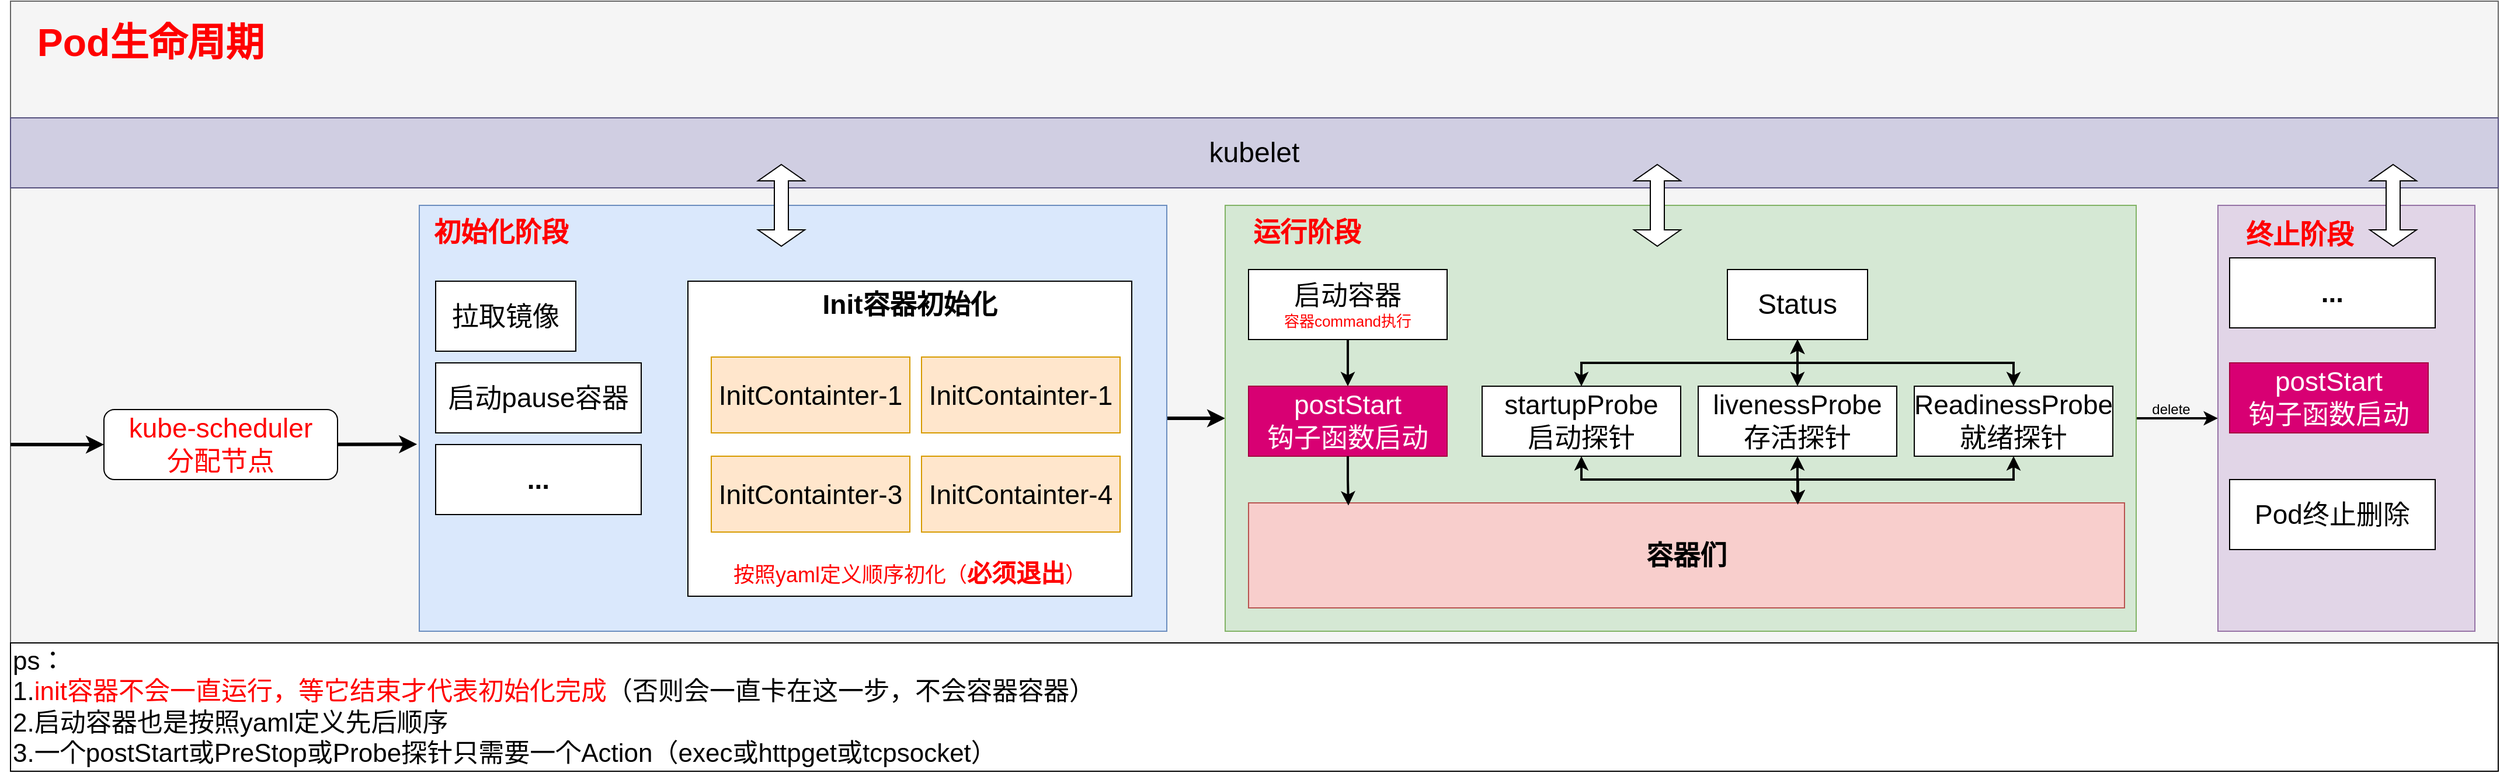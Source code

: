 <mxfile version="24.7.16">
  <diagram name="第 1 页" id="zCZdJIaw3_ZvLq5_sB6d">
    <mxGraphModel dx="3486" dy="1439" grid="1" gridSize="10" guides="1" tooltips="1" connect="1" arrows="1" fold="1" page="1" pageScale="1" pageWidth="827" pageHeight="1169" math="0" shadow="0">
      <root>
        <mxCell id="0" />
        <mxCell id="1" parent="0" />
        <mxCell id="tDF0fSocdjsi6N1dQKBj-62" value="" style="rounded=0;whiteSpace=wrap;html=1;fillColor=#f5f5f5;fontColor=#333333;strokeColor=#666666;" parent="1" vertex="1">
          <mxGeometry x="-70" y="140" width="2130" height="550" as="geometry" />
        </mxCell>
        <mxCell id="tDF0fSocdjsi6N1dQKBj-3" value="" style="endArrow=classic;html=1;rounded=0;strokeWidth=3;entryX=-0.003;entryY=0.561;entryDx=0;entryDy=0;entryPerimeter=0;" parent="1" source="tDF0fSocdjsi6N1dQKBj-4" target="tDF0fSocdjsi6N1dQKBj-6" edge="1">
          <mxGeometry width="50" height="50" relative="1" as="geometry">
            <mxPoint x="-70" y="520" as="sourcePoint" />
            <mxPoint x="250" y="520" as="targetPoint" />
          </mxGeometry>
        </mxCell>
        <mxCell id="tDF0fSocdjsi6N1dQKBj-5" value="" style="endArrow=classic;html=1;rounded=0;strokeWidth=3;" parent="1" target="tDF0fSocdjsi6N1dQKBj-4" edge="1">
          <mxGeometry width="50" height="50" relative="1" as="geometry">
            <mxPoint x="-70" y="520" as="sourcePoint" />
            <mxPoint x="250" y="520" as="targetPoint" />
          </mxGeometry>
        </mxCell>
        <mxCell id="tDF0fSocdjsi6N1dQKBj-4" value="&lt;div style=&quot;font-size: 23px;&quot;&gt;&lt;font color=&quot;#ff0000&quot; style=&quot;font-size: 23px;&quot;&gt;kube-scheduler&lt;/font&gt;&lt;/div&gt;&lt;div style=&quot;font-size: 23px;&quot;&gt;&lt;font color=&quot;#ff0000&quot; style=&quot;font-size: 23px;&quot;&gt;分配节点&lt;/font&gt;&lt;/div&gt;" style="rounded=1;whiteSpace=wrap;html=1;fillColor=default;" parent="1" vertex="1">
          <mxGeometry x="10" y="490" width="200" height="60" as="geometry" />
        </mxCell>
        <mxCell id="tDF0fSocdjsi6N1dQKBj-10" style="edgeStyle=orthogonalEdgeStyle;rounded=0;orthogonalLoop=1;jettySize=auto;html=1;exitX=1;exitY=0.5;exitDx=0;exitDy=0;entryX=0;entryY=0.5;entryDx=0;entryDy=0;strokeWidth=3;" parent="1" source="tDF0fSocdjsi6N1dQKBj-6" target="tDF0fSocdjsi6N1dQKBj-8" edge="1">
          <mxGeometry relative="1" as="geometry" />
        </mxCell>
        <mxCell id="tDF0fSocdjsi6N1dQKBj-6" value="" style="rounded=0;whiteSpace=wrap;html=1;fillColor=#dae8fc;strokeColor=#6c8ebf;" parent="1" vertex="1">
          <mxGeometry x="280" y="315" width="640" height="365" as="geometry" />
        </mxCell>
        <mxCell id="tDF0fSocdjsi6N1dQKBj-7" value="&lt;b&gt;&lt;font color=&quot;#ff0000&quot; style=&quot;font-size: 23px;&quot;&gt;初始化阶段&lt;/font&gt;&lt;/b&gt;" style="rounded=0;whiteSpace=wrap;html=1;strokeColor=none;fillColor=none;" parent="1" vertex="1">
          <mxGeometry x="280" y="315" width="140" height="45" as="geometry" />
        </mxCell>
        <mxCell id="tDF0fSocdjsi6N1dQKBj-54" style="edgeStyle=orthogonalEdgeStyle;rounded=0;orthogonalLoop=1;jettySize=auto;html=1;exitX=1;exitY=0.5;exitDx=0;exitDy=0;entryX=0;entryY=0.5;entryDx=0;entryDy=0;strokeWidth=2;" parent="1" source="tDF0fSocdjsi6N1dQKBj-8" target="tDF0fSocdjsi6N1dQKBj-52" edge="1">
          <mxGeometry relative="1" as="geometry" />
        </mxCell>
        <mxCell id="tDF0fSocdjsi6N1dQKBj-8" value="" style="rounded=0;whiteSpace=wrap;html=1;fillColor=#d5e8d4;strokeColor=#82b366;" parent="1" vertex="1">
          <mxGeometry x="970" y="315" width="780" height="365" as="geometry" />
        </mxCell>
        <mxCell id="tDF0fSocdjsi6N1dQKBj-9" value="&lt;b&gt;&lt;font color=&quot;#ff0000&quot; style=&quot;font-size: 23px;&quot;&gt;运行阶段&lt;/font&gt;&lt;/b&gt;" style="rounded=0;whiteSpace=wrap;html=1;strokeColor=none;fillColor=none;" parent="1" vertex="1">
          <mxGeometry x="970" y="315" width="140" height="45" as="geometry" />
        </mxCell>
        <mxCell id="tDF0fSocdjsi6N1dQKBj-11" value="" style="rounded=0;whiteSpace=wrap;html=1;" parent="1" vertex="1">
          <mxGeometry x="510" y="380" width="380" height="270" as="geometry" />
        </mxCell>
        <mxCell id="tDF0fSocdjsi6N1dQKBj-12" value="&lt;font style=&quot;font-size: 23px;&quot;&gt;InitContainter-1&lt;/font&gt;" style="rounded=0;whiteSpace=wrap;html=1;fillColor=#ffe6cc;strokeColor=#d79b00;" parent="1" vertex="1">
          <mxGeometry x="530" y="445" width="170" height="65" as="geometry" />
        </mxCell>
        <mxCell id="tDF0fSocdjsi6N1dQKBj-14" value="&lt;font style=&quot;font-size: 23px;&quot;&gt;InitContainter-1&lt;/font&gt;" style="rounded=0;whiteSpace=wrap;html=1;fillColor=#ffe6cc;strokeColor=#d79b00;" parent="1" vertex="1">
          <mxGeometry x="710" y="445" width="170" height="65" as="geometry" />
        </mxCell>
        <mxCell id="tDF0fSocdjsi6N1dQKBj-16" value="&lt;font style=&quot;font-size: 23px;&quot;&gt;InitContainter-3&lt;/font&gt;" style="rounded=0;whiteSpace=wrap;html=1;fillColor=#ffe6cc;strokeColor=#d79b00;" parent="1" vertex="1">
          <mxGeometry x="530" y="530" width="170" height="65" as="geometry" />
        </mxCell>
        <mxCell id="tDF0fSocdjsi6N1dQKBj-17" value="&lt;font style=&quot;font-size: 23px;&quot;&gt;InitContainter-4&lt;/font&gt;" style="rounded=0;whiteSpace=wrap;html=1;fillColor=#ffe6cc;strokeColor=#d79b00;" parent="1" vertex="1">
          <mxGeometry x="710" y="530" width="170" height="65" as="geometry" />
        </mxCell>
        <mxCell id="tDF0fSocdjsi6N1dQKBj-18" value="&lt;font color=&quot;#ff0000&quot; style=&quot;font-size: 18px;&quot;&gt;按照yaml定义顺序初化（&lt;/font&gt;&lt;font size=&quot;1&quot; color=&quot;#ff0000&quot;&gt;&lt;b style=&quot;font-size: 21px;&quot;&gt;必须退出&lt;/b&gt;&lt;/font&gt;&lt;font color=&quot;#ff0000&quot; style=&quot;font-size: 18px;&quot;&gt;）&lt;br&gt;&lt;/font&gt;" style="rounded=0;whiteSpace=wrap;html=1;strokeColor=none;fillColor=none;" parent="1" vertex="1">
          <mxGeometry x="530" y="610" width="340" height="40" as="geometry" />
        </mxCell>
        <mxCell id="tDF0fSocdjsi6N1dQKBj-19" value="&lt;font style=&quot;font-size: 23px;&quot;&gt;拉取镜像&lt;/font&gt;" style="rounded=0;whiteSpace=wrap;html=1;" parent="1" vertex="1">
          <mxGeometry x="294" y="380" width="120" height="60" as="geometry" />
        </mxCell>
        <mxCell id="tDF0fSocdjsi6N1dQKBj-20" value="&lt;font style=&quot;font-size: 23px;&quot;&gt;&lt;b&gt;Init容器初始化&lt;br&gt;&lt;/b&gt;&lt;/font&gt;" style="rounded=0;whiteSpace=wrap;html=1;strokeColor=none;fillColor=none;" parent="1" vertex="1">
          <mxGeometry x="580" y="380" width="240" height="40" as="geometry" />
        </mxCell>
        <mxCell id="tDF0fSocdjsi6N1dQKBj-21" value="&lt;font size=&quot;1&quot;&gt;&lt;span style=&quot;font-size: 23px;&quot;&gt;启动pause容器&lt;/span&gt;&lt;/font&gt;" style="rounded=0;whiteSpace=wrap;html=1;" parent="1" vertex="1">
          <mxGeometry x="294" y="450" width="176" height="60" as="geometry" />
        </mxCell>
        <mxCell id="tDF0fSocdjsi6N1dQKBj-22" value="&lt;font size=&quot;1&quot;&gt;&lt;b&gt;&lt;font style=&quot;font-size: 23px;&quot;&gt;...&lt;/font&gt;&lt;/b&gt;&lt;/font&gt;" style="rounded=0;whiteSpace=wrap;html=1;" parent="1" vertex="1">
          <mxGeometry x="294" y="520" width="176" height="60" as="geometry" />
        </mxCell>
        <mxCell id="tDF0fSocdjsi6N1dQKBj-30" style="edgeStyle=orthogonalEdgeStyle;rounded=0;orthogonalLoop=1;jettySize=auto;html=1;exitX=0.5;exitY=1;exitDx=0;exitDy=0;entryX=0.5;entryY=0;entryDx=0;entryDy=0;strokeWidth=2;" parent="1" source="tDF0fSocdjsi6N1dQKBj-23" target="tDF0fSocdjsi6N1dQKBj-24" edge="1">
          <mxGeometry relative="1" as="geometry" />
        </mxCell>
        <mxCell id="tDF0fSocdjsi6N1dQKBj-23" value="&lt;div&gt;&lt;font style=&quot;font-size: 23px;&quot;&gt;启动容器&lt;/font&gt;&lt;/div&gt;&lt;font color=&quot;#ff0000&quot; style=&quot;font-size: 13px;&quot;&gt;容器command执行&lt;/font&gt;" style="rounded=0;whiteSpace=wrap;html=1;" parent="1" vertex="1">
          <mxGeometry x="990" y="370" width="170" height="60" as="geometry" />
        </mxCell>
        <mxCell id="tDF0fSocdjsi6N1dQKBj-24" value="&lt;div&gt;&lt;font size=&quot;1&quot;&gt;&lt;span style=&quot;font-size: 23px;&quot;&gt;postStart&lt;/span&gt;&lt;/font&gt;&lt;/div&gt;&lt;div&gt;&lt;font size=&quot;1&quot;&gt;&lt;span style=&quot;font-size: 23px;&quot;&gt;钩子函数启动&lt;/span&gt;&lt;/font&gt;&lt;/div&gt;" style="rounded=0;whiteSpace=wrap;html=1;fillColor=#d80073;strokeColor=#A50040;fontColor=#ffffff;" parent="1" vertex="1">
          <mxGeometry x="990" y="470" width="170" height="60" as="geometry" />
        </mxCell>
        <mxCell id="tDF0fSocdjsi6N1dQKBj-26" value="&lt;font style=&quot;font-size: 23px;&quot;&gt;&lt;font style=&quot;font-size: 23px;&quot;&gt;&lt;b&gt;容器们&lt;/b&gt;&lt;/font&gt;&lt;font style=&quot;font-size: 23px;&quot;&gt;&lt;br&gt;&lt;/font&gt;&lt;/font&gt;" style="rounded=0;whiteSpace=wrap;html=1;fillColor=#f8cecc;strokeColor=#b85450;" parent="1" vertex="1">
          <mxGeometry x="990" y="570" width="750" height="90" as="geometry" />
        </mxCell>
        <mxCell id="tDF0fSocdjsi6N1dQKBj-31" style="edgeStyle=orthogonalEdgeStyle;rounded=0;orthogonalLoop=1;jettySize=auto;html=1;exitX=0.5;exitY=1;exitDx=0;exitDy=0;entryX=0.114;entryY=0.025;entryDx=0;entryDy=0;entryPerimeter=0;strokeWidth=2;" parent="1" source="tDF0fSocdjsi6N1dQKBj-24" target="tDF0fSocdjsi6N1dQKBj-26" edge="1">
          <mxGeometry relative="1" as="geometry" />
        </mxCell>
        <mxCell id="tDF0fSocdjsi6N1dQKBj-32" value="&lt;div style=&quot;font-size: 23px;&quot;&gt;&lt;font style=&quot;font-size: 23px;&quot;&gt;startupProbe&lt;/font&gt;&lt;/div&gt;&lt;font style=&quot;font-size: 23px;&quot;&gt;&lt;font style=&quot;font-size: 23px;&quot;&gt;启动探针&lt;/font&gt;&lt;br&gt;&lt;/font&gt;" style="rounded=0;whiteSpace=wrap;html=1;" parent="1" vertex="1">
          <mxGeometry x="1190" y="470" width="170" height="60" as="geometry" />
        </mxCell>
        <mxCell id="tDF0fSocdjsi6N1dQKBj-33" value="&lt;div style=&quot;font-size: 23px;&quot;&gt;&lt;font style=&quot;font-size: 23px;&quot;&gt;livenessProbe&lt;/font&gt;&lt;/div&gt;&lt;font style=&quot;font-size: 23px;&quot;&gt;&lt;font style=&quot;font-size: 23px;&quot;&gt;存活探针&lt;/font&gt;&lt;br&gt;&lt;/font&gt;" style="rounded=0;whiteSpace=wrap;html=1;" parent="1" vertex="1">
          <mxGeometry x="1375" y="470" width="170" height="60" as="geometry" />
        </mxCell>
        <mxCell id="tDF0fSocdjsi6N1dQKBj-34" value="&lt;div style=&quot;font-size: 23px;&quot;&gt;&lt;font style=&quot;font-size: 23px;&quot;&gt;ReadinessProbe&lt;/font&gt;&lt;/div&gt;&lt;font style=&quot;font-size: 23px;&quot;&gt;&lt;font style=&quot;font-size: 23px;&quot;&gt;就绪探针&lt;/font&gt;&lt;br&gt;&lt;/font&gt;" style="rounded=0;whiteSpace=wrap;html=1;" parent="1" vertex="1">
          <mxGeometry x="1560" y="470" width="170" height="60" as="geometry" />
        </mxCell>
        <mxCell id="tDF0fSocdjsi6N1dQKBj-36" style="edgeStyle=orthogonalEdgeStyle;rounded=0;orthogonalLoop=1;jettySize=auto;html=1;exitX=0.5;exitY=1;exitDx=0;exitDy=0;strokeWidth=2;startArrow=classic;startFill=1;" parent="1" source="tDF0fSocdjsi6N1dQKBj-35" target="tDF0fSocdjsi6N1dQKBj-32" edge="1">
          <mxGeometry relative="1" as="geometry" />
        </mxCell>
        <mxCell id="tDF0fSocdjsi6N1dQKBj-37" style="edgeStyle=orthogonalEdgeStyle;rounded=0;orthogonalLoop=1;jettySize=auto;html=1;exitX=0.5;exitY=1;exitDx=0;exitDy=0;entryX=0.5;entryY=0;entryDx=0;entryDy=0;strokeWidth=2;startArrow=classic;startFill=1;" parent="1" source="tDF0fSocdjsi6N1dQKBj-35" target="tDF0fSocdjsi6N1dQKBj-33" edge="1">
          <mxGeometry relative="1" as="geometry" />
        </mxCell>
        <mxCell id="tDF0fSocdjsi6N1dQKBj-38" style="edgeStyle=orthogonalEdgeStyle;rounded=0;orthogonalLoop=1;jettySize=auto;html=1;exitX=0.5;exitY=1;exitDx=0;exitDy=0;strokeWidth=2;startArrow=classic;startFill=1;" parent="1" source="tDF0fSocdjsi6N1dQKBj-35" target="tDF0fSocdjsi6N1dQKBj-34" edge="1">
          <mxGeometry relative="1" as="geometry" />
        </mxCell>
        <mxCell id="tDF0fSocdjsi6N1dQKBj-35" value="&lt;font style=&quot;font-size: 24px;&quot;&gt;Status&lt;/font&gt;" style="rounded=0;whiteSpace=wrap;html=1;" parent="1" vertex="1">
          <mxGeometry x="1400" y="370" width="120" height="60" as="geometry" />
        </mxCell>
        <mxCell id="tDF0fSocdjsi6N1dQKBj-45" style="edgeStyle=orthogonalEdgeStyle;rounded=0;orthogonalLoop=1;jettySize=auto;html=1;exitX=0.5;exitY=1;exitDx=0;exitDy=0;entryX=0.627;entryY=0.015;entryDx=0;entryDy=0;entryPerimeter=0;startArrow=classic;startFill=1;strokeWidth=2;" parent="1" source="tDF0fSocdjsi6N1dQKBj-33" target="tDF0fSocdjsi6N1dQKBj-26" edge="1">
          <mxGeometry relative="1" as="geometry" />
        </mxCell>
        <mxCell id="tDF0fSocdjsi6N1dQKBj-47" style="edgeStyle=orthogonalEdgeStyle;rounded=0;orthogonalLoop=1;jettySize=auto;html=1;exitX=0.5;exitY=1;exitDx=0;exitDy=0;entryX=0.627;entryY=0.015;entryDx=0;entryDy=0;entryPerimeter=0;startArrow=classic;startFill=1;strokeWidth=2;" parent="1" source="tDF0fSocdjsi6N1dQKBj-32" target="tDF0fSocdjsi6N1dQKBj-26" edge="1">
          <mxGeometry relative="1" as="geometry" />
        </mxCell>
        <mxCell id="tDF0fSocdjsi6N1dQKBj-48" style="edgeStyle=orthogonalEdgeStyle;rounded=0;orthogonalLoop=1;jettySize=auto;html=1;exitX=0.5;exitY=1;exitDx=0;exitDy=0;entryX=0.627;entryY=0.015;entryDx=0;entryDy=0;entryPerimeter=0;startArrow=classic;startFill=1;strokeWidth=2;" parent="1" source="tDF0fSocdjsi6N1dQKBj-34" target="tDF0fSocdjsi6N1dQKBj-26" edge="1">
          <mxGeometry relative="1" as="geometry" />
        </mxCell>
        <mxCell id="tDF0fSocdjsi6N1dQKBj-52" value="" style="rounded=0;whiteSpace=wrap;html=1;fillColor=#e1d5e7;strokeColor=#9673a6;" parent="1" vertex="1">
          <mxGeometry x="1820" y="315" width="220" height="365" as="geometry" />
        </mxCell>
        <mxCell id="tDF0fSocdjsi6N1dQKBj-53" value="&lt;b&gt;&lt;font color=&quot;#ff0000&quot; style=&quot;font-size: 23px;&quot;&gt;终止阶段&lt;/font&gt;&lt;/b&gt;" style="rounded=0;whiteSpace=wrap;html=1;strokeColor=none;fillColor=none;" parent="1" vertex="1">
          <mxGeometry x="1820" y="317.5" width="140" height="45" as="geometry" />
        </mxCell>
        <mxCell id="tDF0fSocdjsi6N1dQKBj-55" value="&lt;div&gt;&lt;font size=&quot;1&quot;&gt;&lt;span style=&quot;font-size: 23px;&quot;&gt;postStart&lt;/span&gt;&lt;/font&gt;&lt;/div&gt;&lt;div&gt;&lt;font size=&quot;1&quot;&gt;&lt;span style=&quot;font-size: 23px;&quot;&gt;钩子函数启动&lt;/span&gt;&lt;/font&gt;&lt;/div&gt;" style="rounded=0;whiteSpace=wrap;html=1;fillColor=#d80073;strokeColor=#A50040;fontColor=#ffffff;" parent="1" vertex="1">
          <mxGeometry x="1830" y="450" width="170" height="60" as="geometry" />
        </mxCell>
        <mxCell id="tDF0fSocdjsi6N1dQKBj-56" value="delete" style="rounded=0;whiteSpace=wrap;html=1;fillColor=none;strokeColor=none;" parent="1" vertex="1">
          <mxGeometry x="1720" y="460" width="120" height="60" as="geometry" />
        </mxCell>
        <mxCell id="tDF0fSocdjsi6N1dQKBj-59" value="&lt;font size=&quot;1&quot;&gt;&lt;b&gt;&lt;font style=&quot;font-size: 23px;&quot;&gt;...&lt;/font&gt;&lt;/b&gt;&lt;/font&gt;" style="rounded=0;whiteSpace=wrap;html=1;" parent="1" vertex="1">
          <mxGeometry x="1830" y="360" width="176" height="60" as="geometry" />
        </mxCell>
        <mxCell id="tDF0fSocdjsi6N1dQKBj-60" value="&lt;font style=&quot;font-size: 23px;&quot;&gt;Pod终止删除&lt;/font&gt;" style="rounded=0;whiteSpace=wrap;html=1;" parent="1" vertex="1">
          <mxGeometry x="1830" y="550" width="176" height="60" as="geometry" />
        </mxCell>
        <mxCell id="tDF0fSocdjsi6N1dQKBj-61" value="&lt;font style=&quot;font-size: 24px;&quot;&gt;kubelet&lt;/font&gt;" style="rounded=0;whiteSpace=wrap;html=1;fillColor=#d0cee2;strokeColor=#56517e;" parent="1" vertex="1">
          <mxGeometry x="-70" y="240" width="2130" height="60" as="geometry" />
        </mxCell>
        <mxCell id="tDF0fSocdjsi6N1dQKBj-63" value="&lt;font size=&quot;1&quot;&gt;&lt;b&gt;&lt;font style=&quot;font-size: 33px;&quot; color=&quot;#ff0000&quot;&gt;Pod生命周期&lt;/font&gt;&lt;/b&gt;&lt;/font&gt;" style="rounded=0;whiteSpace=wrap;html=1;strokeColor=none;fillColor=none;" parent="1" vertex="1">
          <mxGeometry x="-70" y="140" width="240" height="70" as="geometry" />
        </mxCell>
        <mxCell id="tDF0fSocdjsi6N1dQKBj-66" value="" style="shape=doubleArrow;direction=south;whiteSpace=wrap;html=1;" parent="1" vertex="1">
          <mxGeometry x="1320" y="280" width="40" height="70" as="geometry" />
        </mxCell>
        <mxCell id="tDF0fSocdjsi6N1dQKBj-67" value="" style="shape=doubleArrow;direction=south;whiteSpace=wrap;html=1;" parent="1" vertex="1">
          <mxGeometry x="570" y="280" width="40" height="70" as="geometry" />
        </mxCell>
        <mxCell id="tDF0fSocdjsi6N1dQKBj-68" value="" style="shape=doubleArrow;direction=south;whiteSpace=wrap;html=1;" parent="1" vertex="1">
          <mxGeometry x="1950" y="280" width="40" height="70" as="geometry" />
        </mxCell>
        <mxCell id="oIpdF1B8DpBtZjyUvBmB-1" value="&lt;div style=&quot;font-size: 13px;&quot; align=&quot;left&quot;&gt;&lt;font style=&quot;font-size: 22px;&quot;&gt;ps：&lt;font color=&quot;#ff0000&quot;&gt;&lt;br&gt;&lt;/font&gt;&lt;/font&gt;&lt;/div&gt;&lt;div style=&quot;font-size: 13px;&quot; align=&quot;left&quot;&gt;&lt;font style=&quot;font-size: 22px;&quot;&gt;1.&lt;font color=&quot;#ff0000&quot;&gt;init容器不会一直运行，等它结束才代表初始化完成&lt;/font&gt;（否则会一直卡在这一步，不会容器容器）&lt;/font&gt;&lt;/div&gt;&lt;div style=&quot;font-size: 13px;&quot; align=&quot;left&quot;&gt;&lt;font style=&quot;font-size: 22px;&quot;&gt;2.启动容器也是按照yaml定义先后顺序&lt;br&gt;&lt;/font&gt;&lt;/div&gt;&lt;div style=&quot;font-size: 13px;&quot; align=&quot;left&quot;&gt;&lt;font style=&quot;font-size: 22px;&quot;&gt;3.一个postStart或PreStop或Probe探针只需要一个Action（exec或httpget或tcpsocket）&lt;br&gt;&lt;/font&gt;&lt;/div&gt;" style="rounded=0;whiteSpace=wrap;html=1;align=left;" vertex="1" parent="1">
          <mxGeometry x="-70" y="690" width="2130" height="110" as="geometry" />
        </mxCell>
      </root>
    </mxGraphModel>
  </diagram>
</mxfile>
